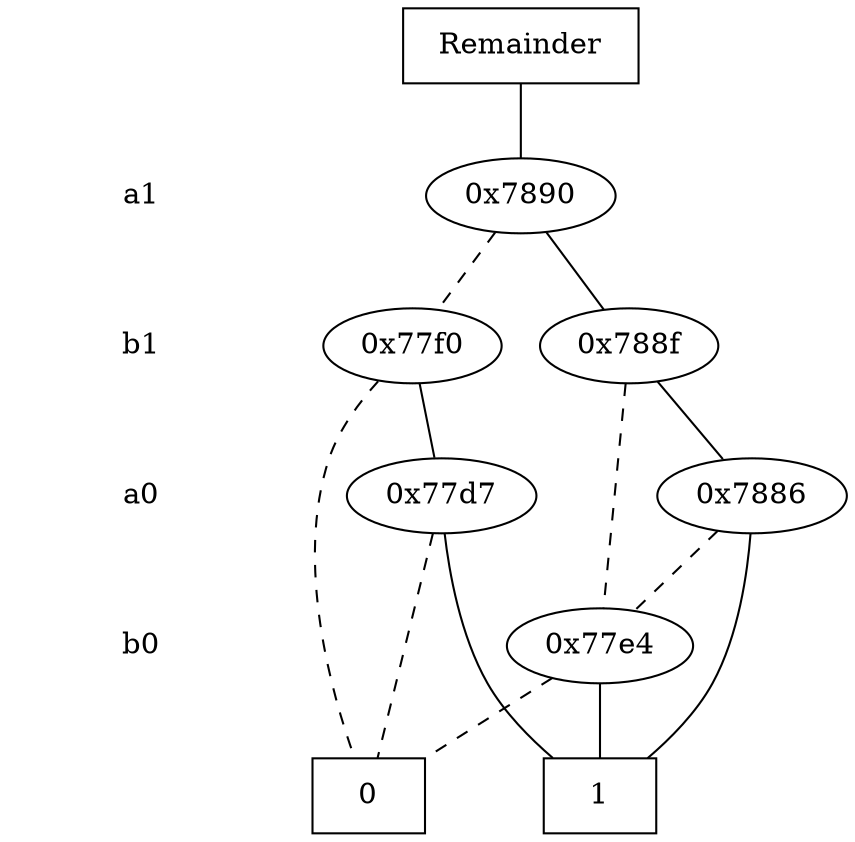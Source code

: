 digraph "ZDD" {
size = "7.5,10"
center = true;
edge [dir = none];
{ node [shape = plaintext];
  edge [style = invis];
  "CONST NODES" [style = invis];
" a1 " -> " b1 " -> " a0 " -> " b0 " -> "CONST NODES"; 
}
{ rank = same; node [shape = box]; edge [style = invis];
"  Remainder  "; }
{ rank = same; " a1 ";
"0x7890";
}
{ rank = same; " b1 ";
"0x788f";
"0x77f0";
}
{ rank = same; " a0 ";
"0x7886";
"0x77d7";
}
{ rank = same; " b0 ";
"0x77e4";
}
{ rank = same; "CONST NODES";
{ node [shape = box]; "0x7788";
"0x7787";
}
}
"  Remainder  " -> "0x7890" [style = solid];
"0x7890" -> "0x788f";
"0x7890" -> "0x77f0" [style = dashed];
"0x788f" -> "0x7886";
"0x788f" -> "0x77e4" [style = dashed];
"0x77f0" -> "0x77d7";
"0x77f0" -> "0x7788" [style = dashed];
"0x7886" -> "0x7787";
"0x7886" -> "0x77e4" [style = dashed];
"0x77d7" -> "0x7787";
"0x77d7" -> "0x7788" [style = dashed];
"0x77e4" -> "0x7787";
"0x77e4" -> "0x7788" [style = dashed];
"0x7788" [label = "0"];
"0x7787" [label = "1"];
}
